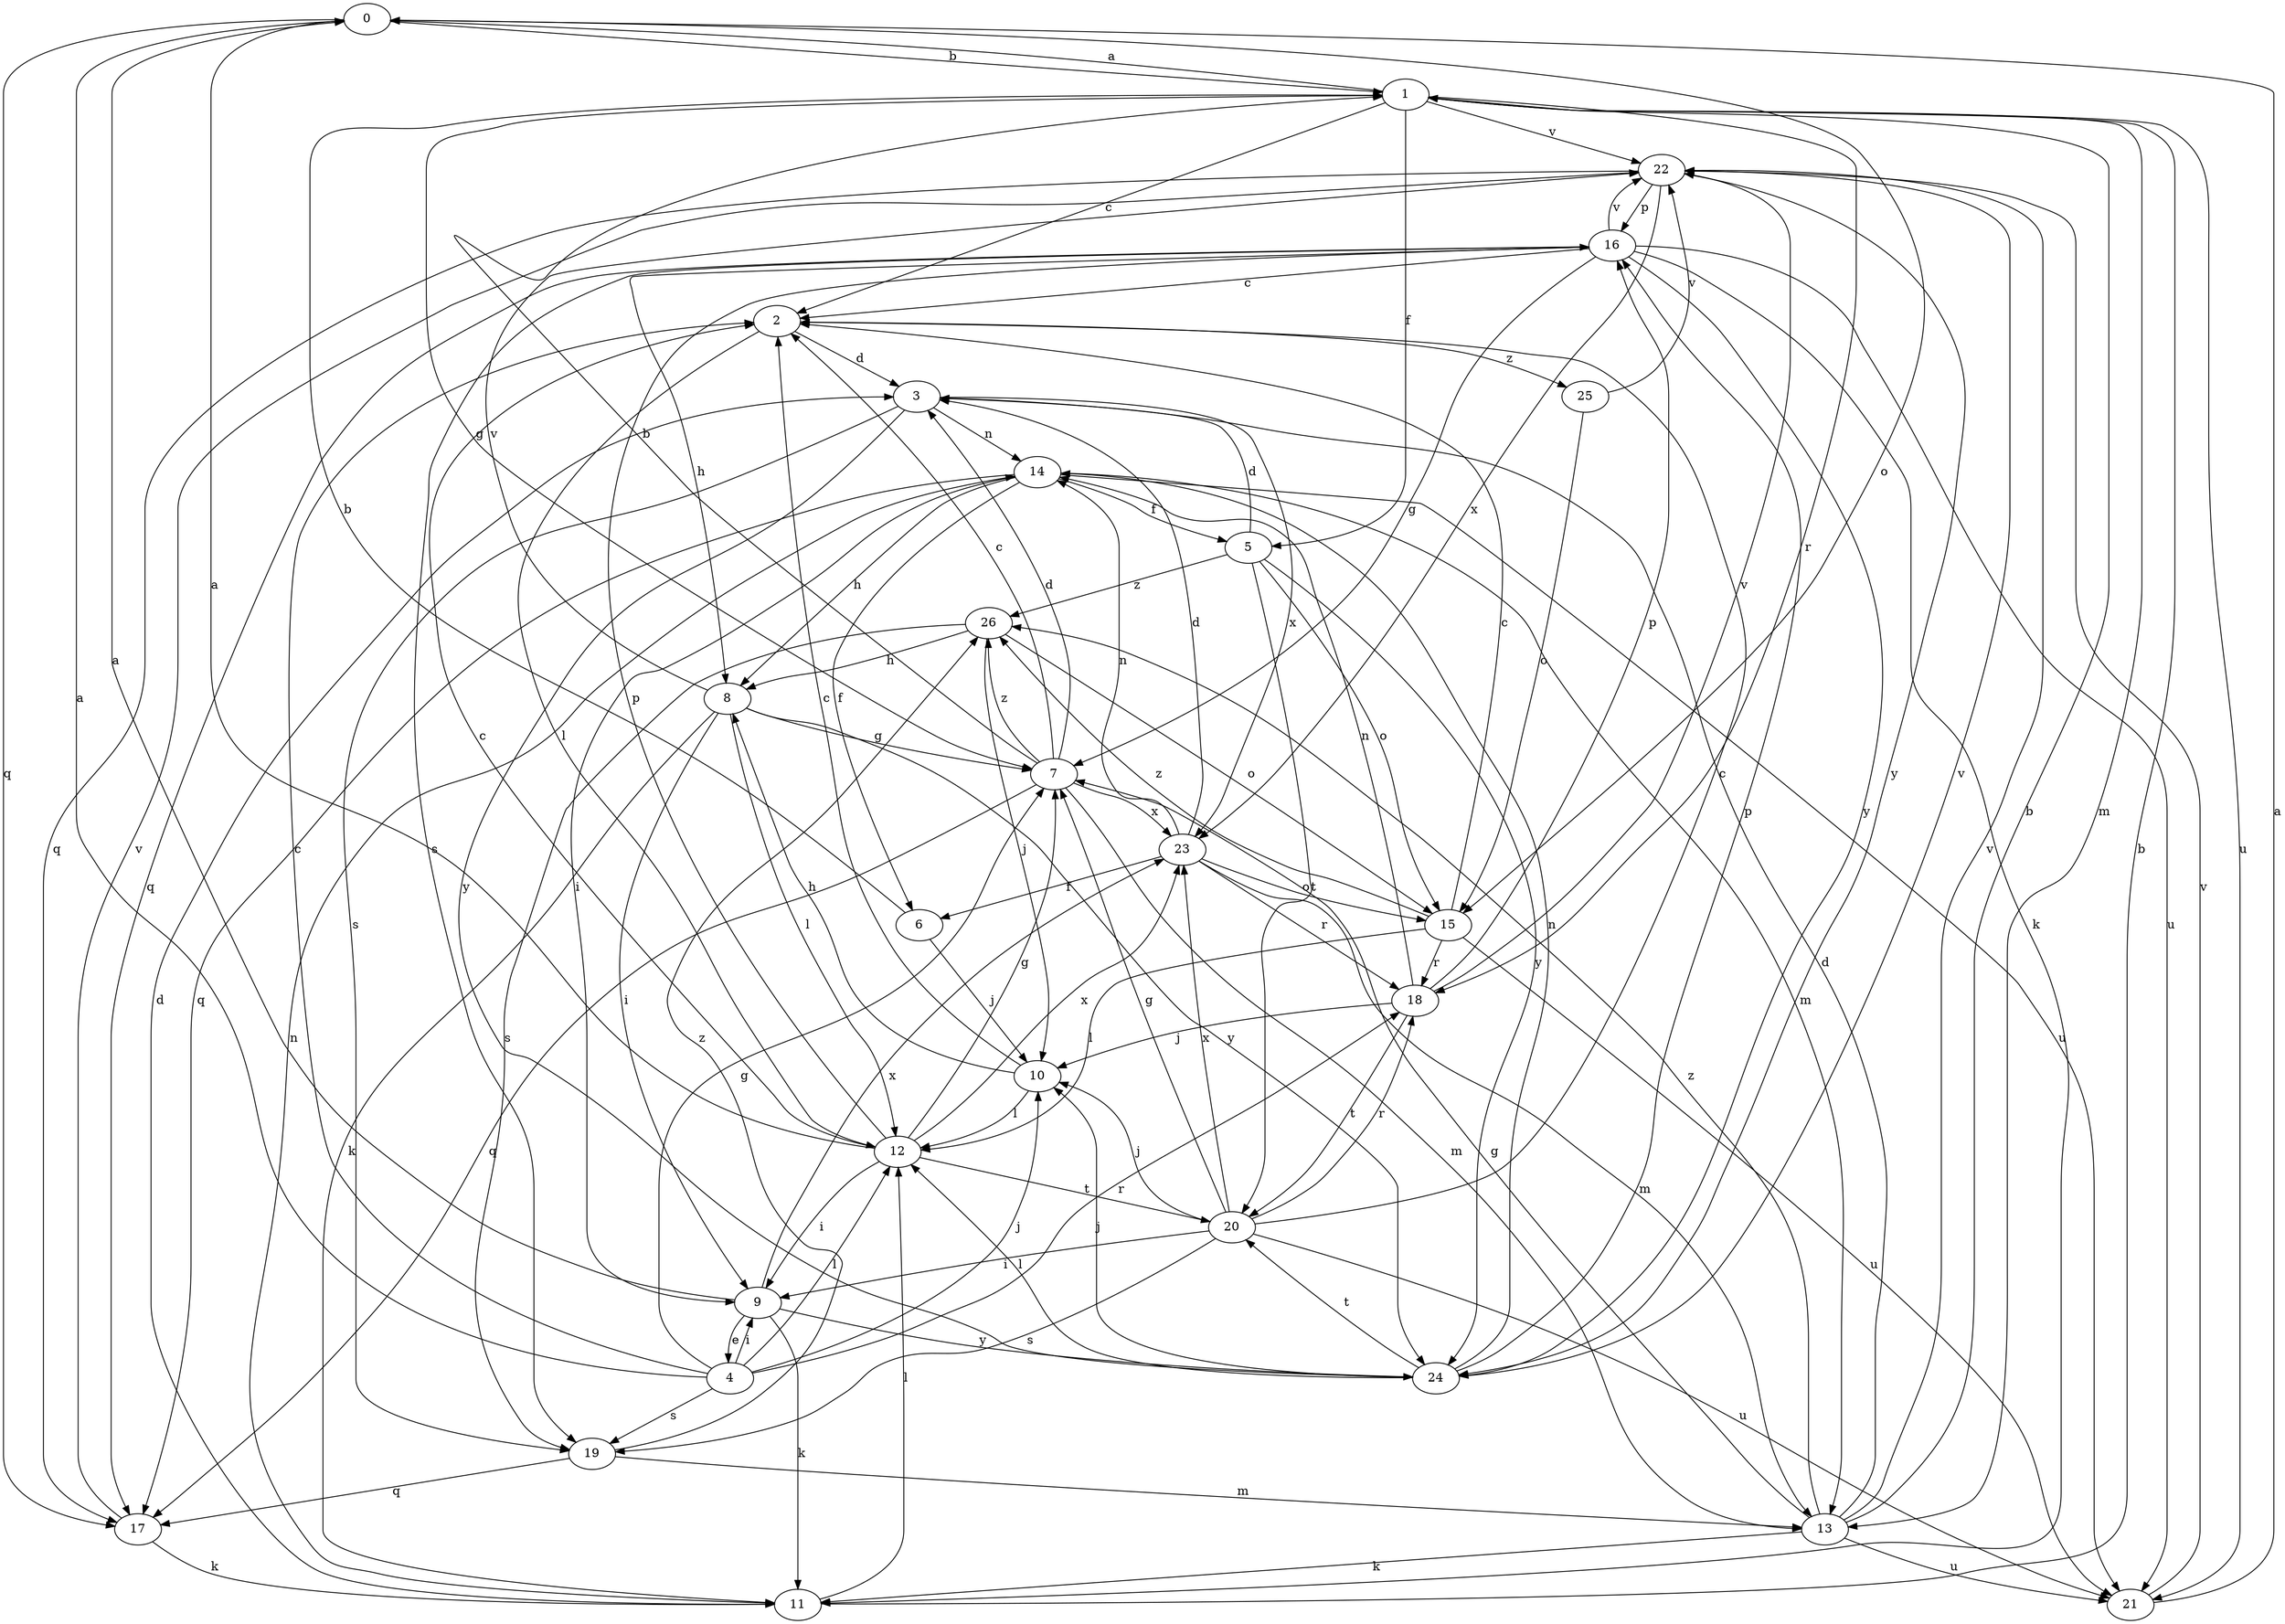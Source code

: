 strict digraph  {
0;
1;
2;
3;
4;
5;
6;
7;
8;
9;
10;
11;
12;
13;
14;
15;
16;
17;
18;
19;
20;
21;
22;
23;
24;
25;
26;
0 -> 1  [label=b];
0 -> 15  [label=o];
0 -> 17  [label=q];
1 -> 0  [label=a];
1 -> 2  [label=c];
1 -> 5  [label=f];
1 -> 7  [label=g];
1 -> 13  [label=m];
1 -> 18  [label=r];
1 -> 21  [label=u];
1 -> 22  [label=v];
2 -> 3  [label=d];
2 -> 12  [label=l];
2 -> 25  [label=z];
3 -> 14  [label=n];
3 -> 19  [label=s];
3 -> 23  [label=x];
3 -> 24  [label=y];
4 -> 0  [label=a];
4 -> 2  [label=c];
4 -> 7  [label=g];
4 -> 9  [label=i];
4 -> 10  [label=j];
4 -> 12  [label=l];
4 -> 18  [label=r];
4 -> 19  [label=s];
5 -> 3  [label=d];
5 -> 15  [label=o];
5 -> 20  [label=t];
5 -> 24  [label=y];
5 -> 26  [label=z];
6 -> 1  [label=b];
6 -> 10  [label=j];
7 -> 1  [label=b];
7 -> 2  [label=c];
7 -> 3  [label=d];
7 -> 13  [label=m];
7 -> 17  [label=q];
7 -> 23  [label=x];
7 -> 26  [label=z];
8 -> 7  [label=g];
8 -> 9  [label=i];
8 -> 11  [label=k];
8 -> 12  [label=l];
8 -> 22  [label=v];
8 -> 24  [label=y];
9 -> 0  [label=a];
9 -> 4  [label=e];
9 -> 11  [label=k];
9 -> 23  [label=x];
9 -> 24  [label=y];
10 -> 2  [label=c];
10 -> 8  [label=h];
10 -> 12  [label=l];
11 -> 1  [label=b];
11 -> 3  [label=d];
11 -> 12  [label=l];
11 -> 14  [label=n];
12 -> 0  [label=a];
12 -> 2  [label=c];
12 -> 7  [label=g];
12 -> 9  [label=i];
12 -> 16  [label=p];
12 -> 20  [label=t];
12 -> 23  [label=x];
13 -> 1  [label=b];
13 -> 3  [label=d];
13 -> 7  [label=g];
13 -> 11  [label=k];
13 -> 21  [label=u];
13 -> 22  [label=v];
13 -> 26  [label=z];
14 -> 5  [label=f];
14 -> 6  [label=f];
14 -> 8  [label=h];
14 -> 9  [label=i];
14 -> 13  [label=m];
14 -> 17  [label=q];
14 -> 21  [label=u];
15 -> 2  [label=c];
15 -> 12  [label=l];
15 -> 18  [label=r];
15 -> 21  [label=u];
15 -> 26  [label=z];
16 -> 2  [label=c];
16 -> 7  [label=g];
16 -> 8  [label=h];
16 -> 11  [label=k];
16 -> 17  [label=q];
16 -> 19  [label=s];
16 -> 21  [label=u];
16 -> 22  [label=v];
16 -> 24  [label=y];
17 -> 11  [label=k];
17 -> 22  [label=v];
18 -> 10  [label=j];
18 -> 14  [label=n];
18 -> 16  [label=p];
18 -> 20  [label=t];
18 -> 22  [label=v];
19 -> 13  [label=m];
19 -> 17  [label=q];
19 -> 26  [label=z];
20 -> 2  [label=c];
20 -> 7  [label=g];
20 -> 9  [label=i];
20 -> 10  [label=j];
20 -> 18  [label=r];
20 -> 19  [label=s];
20 -> 21  [label=u];
20 -> 23  [label=x];
21 -> 0  [label=a];
21 -> 22  [label=v];
22 -> 16  [label=p];
22 -> 17  [label=q];
22 -> 23  [label=x];
22 -> 24  [label=y];
23 -> 3  [label=d];
23 -> 6  [label=f];
23 -> 13  [label=m];
23 -> 14  [label=n];
23 -> 15  [label=o];
23 -> 18  [label=r];
24 -> 10  [label=j];
24 -> 12  [label=l];
24 -> 14  [label=n];
24 -> 16  [label=p];
24 -> 20  [label=t];
24 -> 22  [label=v];
25 -> 15  [label=o];
25 -> 22  [label=v];
26 -> 8  [label=h];
26 -> 10  [label=j];
26 -> 15  [label=o];
26 -> 19  [label=s];
}
